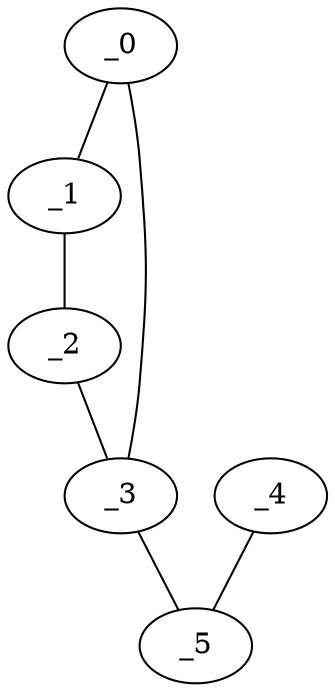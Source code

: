 graph EP1_0111 {
	_0	 [x="2.36198",
		y="2.39005"];
	_1	 [x="2.6684",
		y="0.975527"];
	_0 -- _1;
	_3	 [x="0.620495",
		y="3.05995"];
	_0 -- _3;
	_2	 [x="1.43391",
		y="0.12216"];
	_1 -- _2;
	_2 -- _3;
	_5	 [x="2.59369",
		y="1.51314"];
	_3 -- _5;
	_4	 [x="0.147349",
		y="2.08209"];
	_4 -- _5;
}
